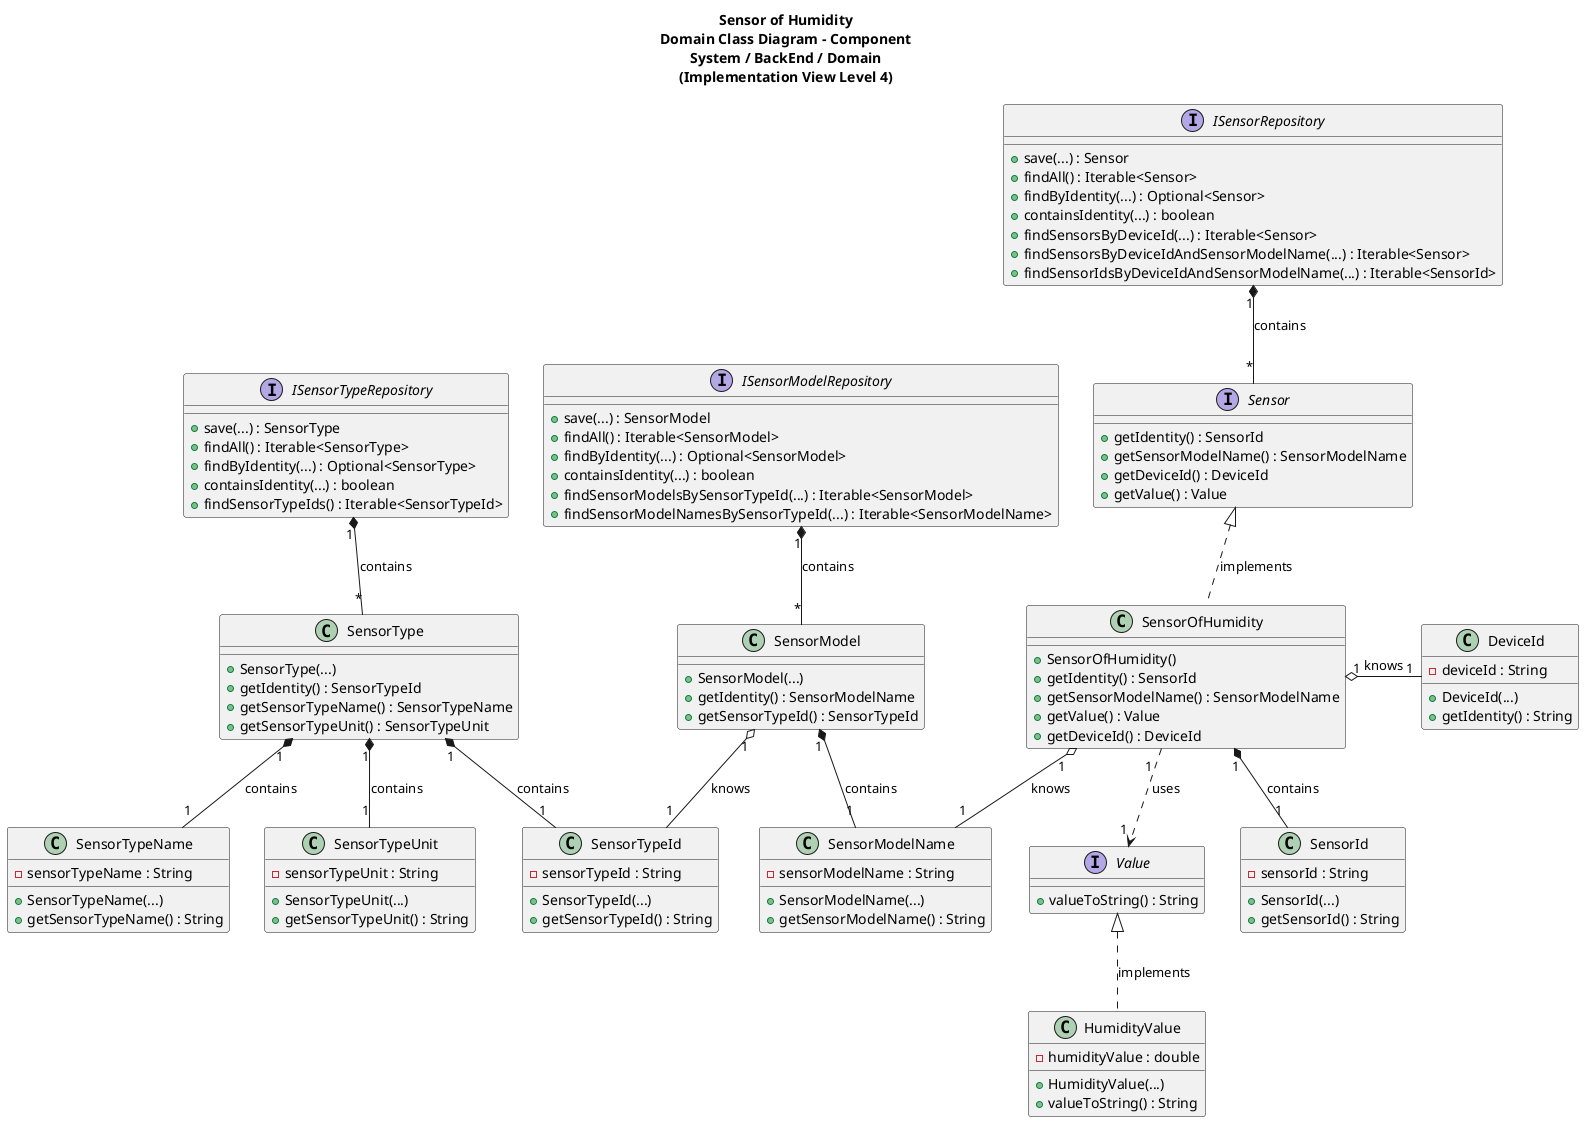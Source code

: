 @startuml

title Sensor of Humidity\nDomain Class Diagram - Component\nSystem / BackEnd / Domain\n(Implementation View Level 4)

/'
As Product Owner, I want the system to have a type of sensor that measures
humidity (%).
'/

interface Sensor {
    + getIdentity() : SensorId
    + getSensorModelName() : SensorModelName
    + getDeviceId() : DeviceId
    + getValue() : Value
}

class SensorId{
    - sensorId : String
    + SensorId(...)
    + getSensorId() : String
}

interface Value{
    + valueToString() : String
}

class HumidityValue {
    - humidityValue : double
    + HumidityValue(...)
    + valueToString() : String
}

class SensorModelName{
    - sensorModelName : String
    + SensorModelName(...)
    + getSensorModelName() : String
}

class SensorType {
    + SensorType(...)
    + getIdentity() : SensorTypeId
    + getSensorTypeName() : SensorTypeName
    + getSensorTypeUnit() : SensorTypeUnit
}

class SensorTypeName{
    - sensorTypeName : String
    + SensorTypeName(...)
    + getSensorTypeName() : String
}

class SensorTypeUnit{
    - sensorTypeUnit : String
    + SensorTypeUnit(...)
    + getSensorTypeUnit() : String
}

class SensorModel{
    + SensorModel(...)
    + getIdentity() : SensorModelName
    + getSensorTypeId() : SensorTypeId
}

class SensorTypeId{
    - sensorTypeId : String
    + SensorTypeId(...)
    + getSensorTypeId() : String
}

class DeviceId{
    - deviceId : String
    + DeviceId(...)
    + getIdentity() : String
}

interface ISensorRepository {
    + save(...) : Sensor
    + findAll() : Iterable<Sensor>
    + findByIdentity(...) : Optional<Sensor>
    + containsIdentity(...) : boolean
    + findSensorsByDeviceId(...) : Iterable<Sensor>
    + findSensorsByDeviceIdAndSensorModelName(...) : Iterable<Sensor>
    + findSensorIdsByDeviceIdAndSensorModelName(...) : Iterable<SensorId>
}

interface ISensorTypeRepository {
    + save(...) : SensorType
    + findAll() : Iterable<SensorType>
    + findByIdentity(...) : Optional<SensorType>
    + containsIdentity(...) : boolean
    + findSensorTypeIds() : Iterable<SensorTypeId>
}

interface ISensorModelRepository {
    + save(...) : SensorModel
    + findAll() : Iterable<SensorModel>
    + findByIdentity(...) : Optional<SensorModel>
    + containsIdentity(...) : boolean
    + findSensorModelsBySensorTypeId(...) : Iterable<SensorModel>
    + findSensorModelNamesBySensorTypeId(...) : Iterable<SensorModelName>
}

class SensorOfHumidity {
    + SensorOfHumidity()
    + getIdentity() : SensorId
    + getSensorModelName() : SensorModelName
    + getValue() : Value
    + getDeviceId() : DeviceId
}

SensorOfHumidity "1" o-right--"1" DeviceId : knows

HumidityValue .up.|> Value : implements
SensorOfHumidity .up.|> Sensor : implements
SensorOfHumidity "1" *-- "1" SensorId : contains
SensorOfHumidity "1  " ..> "1 " Value : uses
SensorOfHumidity "1" o-- "1" SensorModelName : knows
SensorModel "1" *-- "1" SensorModelName : contains
SensorModel "1" o-- "1" SensorTypeId : knows
SensorType "1" *-- "1" SensorTypeId: contains
SensorType "1" *-- "1" SensorTypeName : contains
SensorType "1" *-- "1" SensorTypeUnit : contains
ISensorRepository "1" *-- "*" Sensor : contains
ISensorTypeRepository "1" *-- "*" SensorType : contains
ISensorModelRepository "1" *-- "*" SensorModel : contains

@enduml
